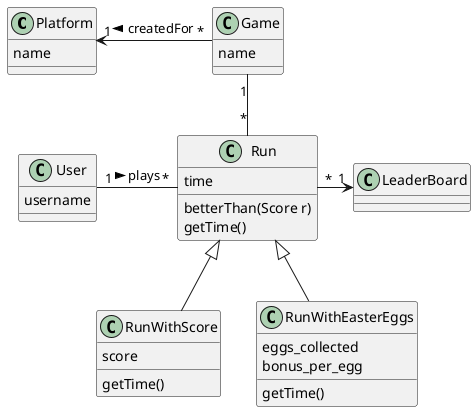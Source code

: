 
@startuml SpeedRun


class Platform{
   name

}

class Game{
  name
}

class User{
    username

}

class LeaderBoard{
}

class Run{
    time
    betterThan(Score r)
    getTime()
}


class RunWithScore{
  score
  getTime()
}

class RunWithEasterEggs{
  eggs_collected
  bonus_per_egg
  getTime()
}

Game "1"--"*" Run 
Run "*"->"1" LeaderBoard
Platform "1"<-"*" Game : createdFor <
User "1"-"*" Run : plays >
Run <|-- RunWithScore
Run <|-- RunWithEasterEggs
@enduml 